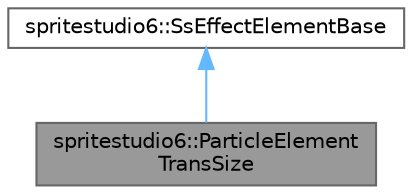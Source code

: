 digraph "spritestudio6::ParticleElementTransSize"
{
 // LATEX_PDF_SIZE
  bgcolor="transparent";
  edge [fontname=Helvetica,fontsize=10,labelfontname=Helvetica,labelfontsize=10];
  node [fontname=Helvetica,fontsize=10,shape=box,height=0.2,width=0.4];
  Node1 [id="Node000001",label="spritestudio6::ParticleElement\lTransSize",height=0.2,width=0.4,color="gray40", fillcolor="grey60", style="filled", fontcolor="black",tooltip=" "];
  Node2 -> Node1 [id="edge1_Node000001_Node000002",dir="back",color="steelblue1",style="solid",tooltip=" "];
  Node2 [id="Node000002",label="spritestudio6::SsEffectElementBase",height=0.2,width=0.4,color="gray40", fillcolor="white", style="filled",URL="$classspritestudio6_1_1_ss_effect_element_base.html",tooltip=" "];
}
